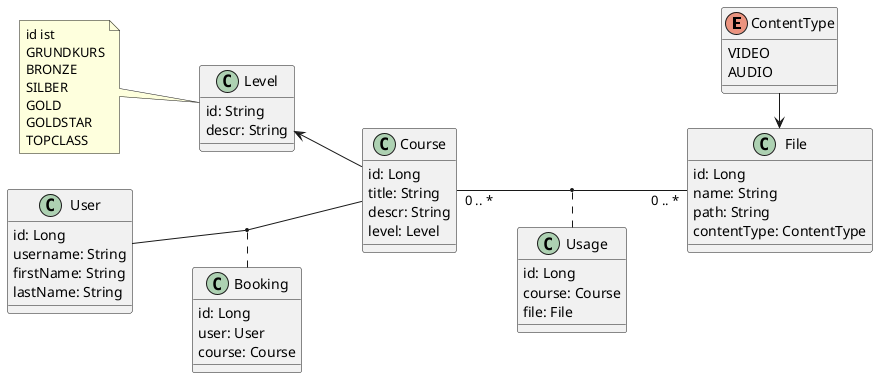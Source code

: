 @startuml
left to right direction

enum ContentType {
   VIDEO
   AUDIO
}

class Level {
  id: String
  descr: String
}

note left
  id ist
  GRUNDKURS
  BRONZE
  SILBER
  GOLD
  GOLDSTAR
  TOPCLASS
end note

class Course {

  id: Long
  title: String
  descr: String
  level: Level
}

class File {
  id: Long
  name: String
  path: String
  contentType: ContentType
}

class User {
  id: Long
  username: String
  firstName: String
  lastName: String
}

class Usage {
  id: Long
  course: Course
  file: File
}

Course  -up->  Level
File  <-left-  ContentType
Course "0 .. *" -- "0 .. *" File
(Course, File) . Usage
User -up- Course
(Course, User) . Booking

class Booking {

  id: Long
  user: User
  course: Course

}

@enduml
